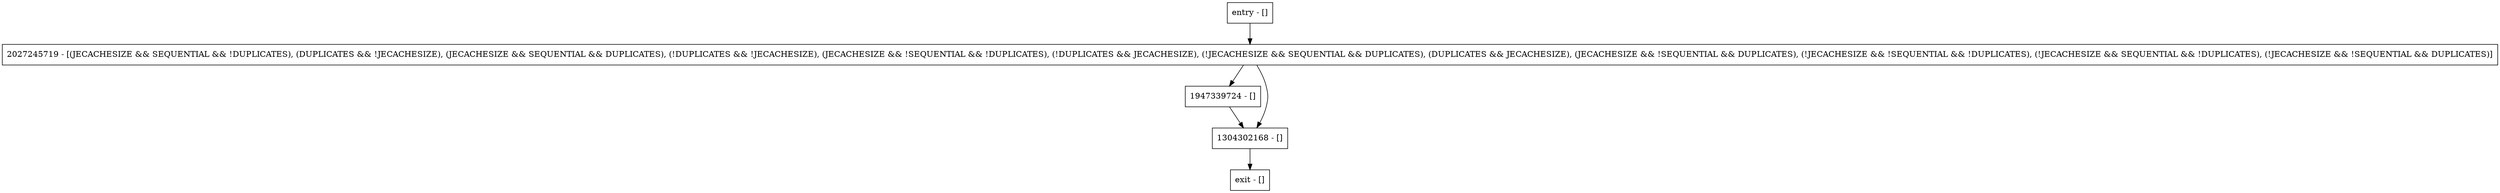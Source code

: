 digraph get3ByteInt {
node [shape=record];
entry [label="entry - []"];
exit [label="exit - []"];
1947339724 [label="1947339724 - []"];
1304302168 [label="1304302168 - []"];
2027245719 [label="2027245719 - [(JECACHESIZE && SEQUENTIAL && !DUPLICATES), (DUPLICATES && !JECACHESIZE), (JECACHESIZE && SEQUENTIAL && DUPLICATES), (!DUPLICATES && !JECACHESIZE), (JECACHESIZE && !SEQUENTIAL && !DUPLICATES), (!DUPLICATES && JECACHESIZE), (!JECACHESIZE && SEQUENTIAL && DUPLICATES), (DUPLICATES && JECACHESIZE), (JECACHESIZE && !SEQUENTIAL && DUPLICATES), (!JECACHESIZE && !SEQUENTIAL && !DUPLICATES), (!JECACHESIZE && SEQUENTIAL && !DUPLICATES), (!JECACHESIZE && !SEQUENTIAL && DUPLICATES)]"];
entry;
exit;
entry -> 2027245719;
1947339724 -> 1304302168;
1304302168 -> exit;
2027245719 -> 1947339724;
2027245719 -> 1304302168;
}
